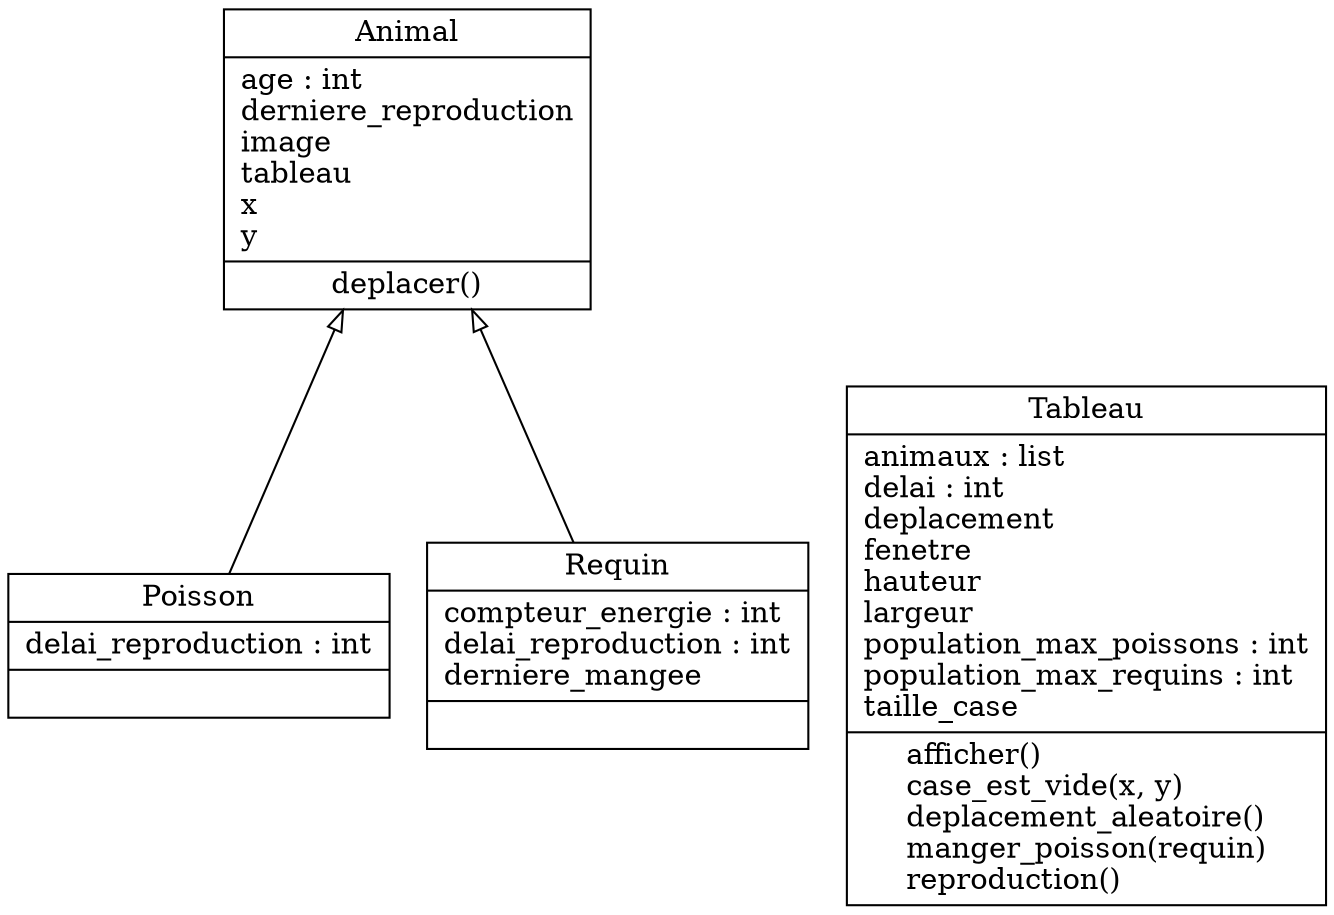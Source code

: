 digraph "classes" {
rankdir=BT
charset="utf-8"
"class.Animal" [color="black", fontcolor="black", label=<{Animal|age : int<br ALIGN="LEFT"/>derniere_reproduction<br ALIGN="LEFT"/>image<br ALIGN="LEFT"/>tableau<br ALIGN="LEFT"/>x<br ALIGN="LEFT"/>y<br ALIGN="LEFT"/>|deplacer()<br ALIGN="LEFT"/>}>, shape="record", style="solid"];
"class.Poisson" [color="black", fontcolor="black", label=<{Poisson|delai_reproduction : int<br ALIGN="LEFT"/>|}>, shape="record", style="solid"];
"class.Requin" [color="black", fontcolor="black", label=<{Requin|compteur_energie : int<br ALIGN="LEFT"/>delai_reproduction : int<br ALIGN="LEFT"/>derniere_mangee<br ALIGN="LEFT"/>|}>, shape="record", style="solid"];
"class.Tableau" [color="black", fontcolor="black", label=<{Tableau|animaux : list<br ALIGN="LEFT"/>delai : int<br ALIGN="LEFT"/>deplacement<br ALIGN="LEFT"/>fenetre<br ALIGN="LEFT"/>hauteur<br ALIGN="LEFT"/>largeur<br ALIGN="LEFT"/>population_max_poissons : int<br ALIGN="LEFT"/>population_max_requins : int<br ALIGN="LEFT"/>taille_case<br ALIGN="LEFT"/>|afficher()<br ALIGN="LEFT"/>case_est_vide(x, y)<br ALIGN="LEFT"/>deplacement_aleatoire()<br ALIGN="LEFT"/>manger_poisson(requin)<br ALIGN="LEFT"/>reproduction()<br ALIGN="LEFT"/>}>, shape="record", style="solid"];
"class.Poisson" -> "class.Animal" [arrowhead="empty", arrowtail="none"];
"class.Requin" -> "class.Animal" [arrowhead="empty", arrowtail="none"];
}
